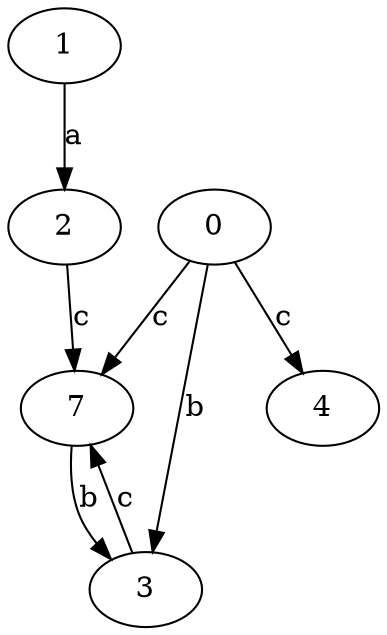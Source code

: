 strict digraph  {
1;
0;
2;
3;
4;
7;
1 -> 2  [label=a];
0 -> 3  [label=b];
0 -> 4  [label=c];
0 -> 7  [label=c];
2 -> 7  [label=c];
3 -> 7  [label=c];
7 -> 3  [label=b];
}
